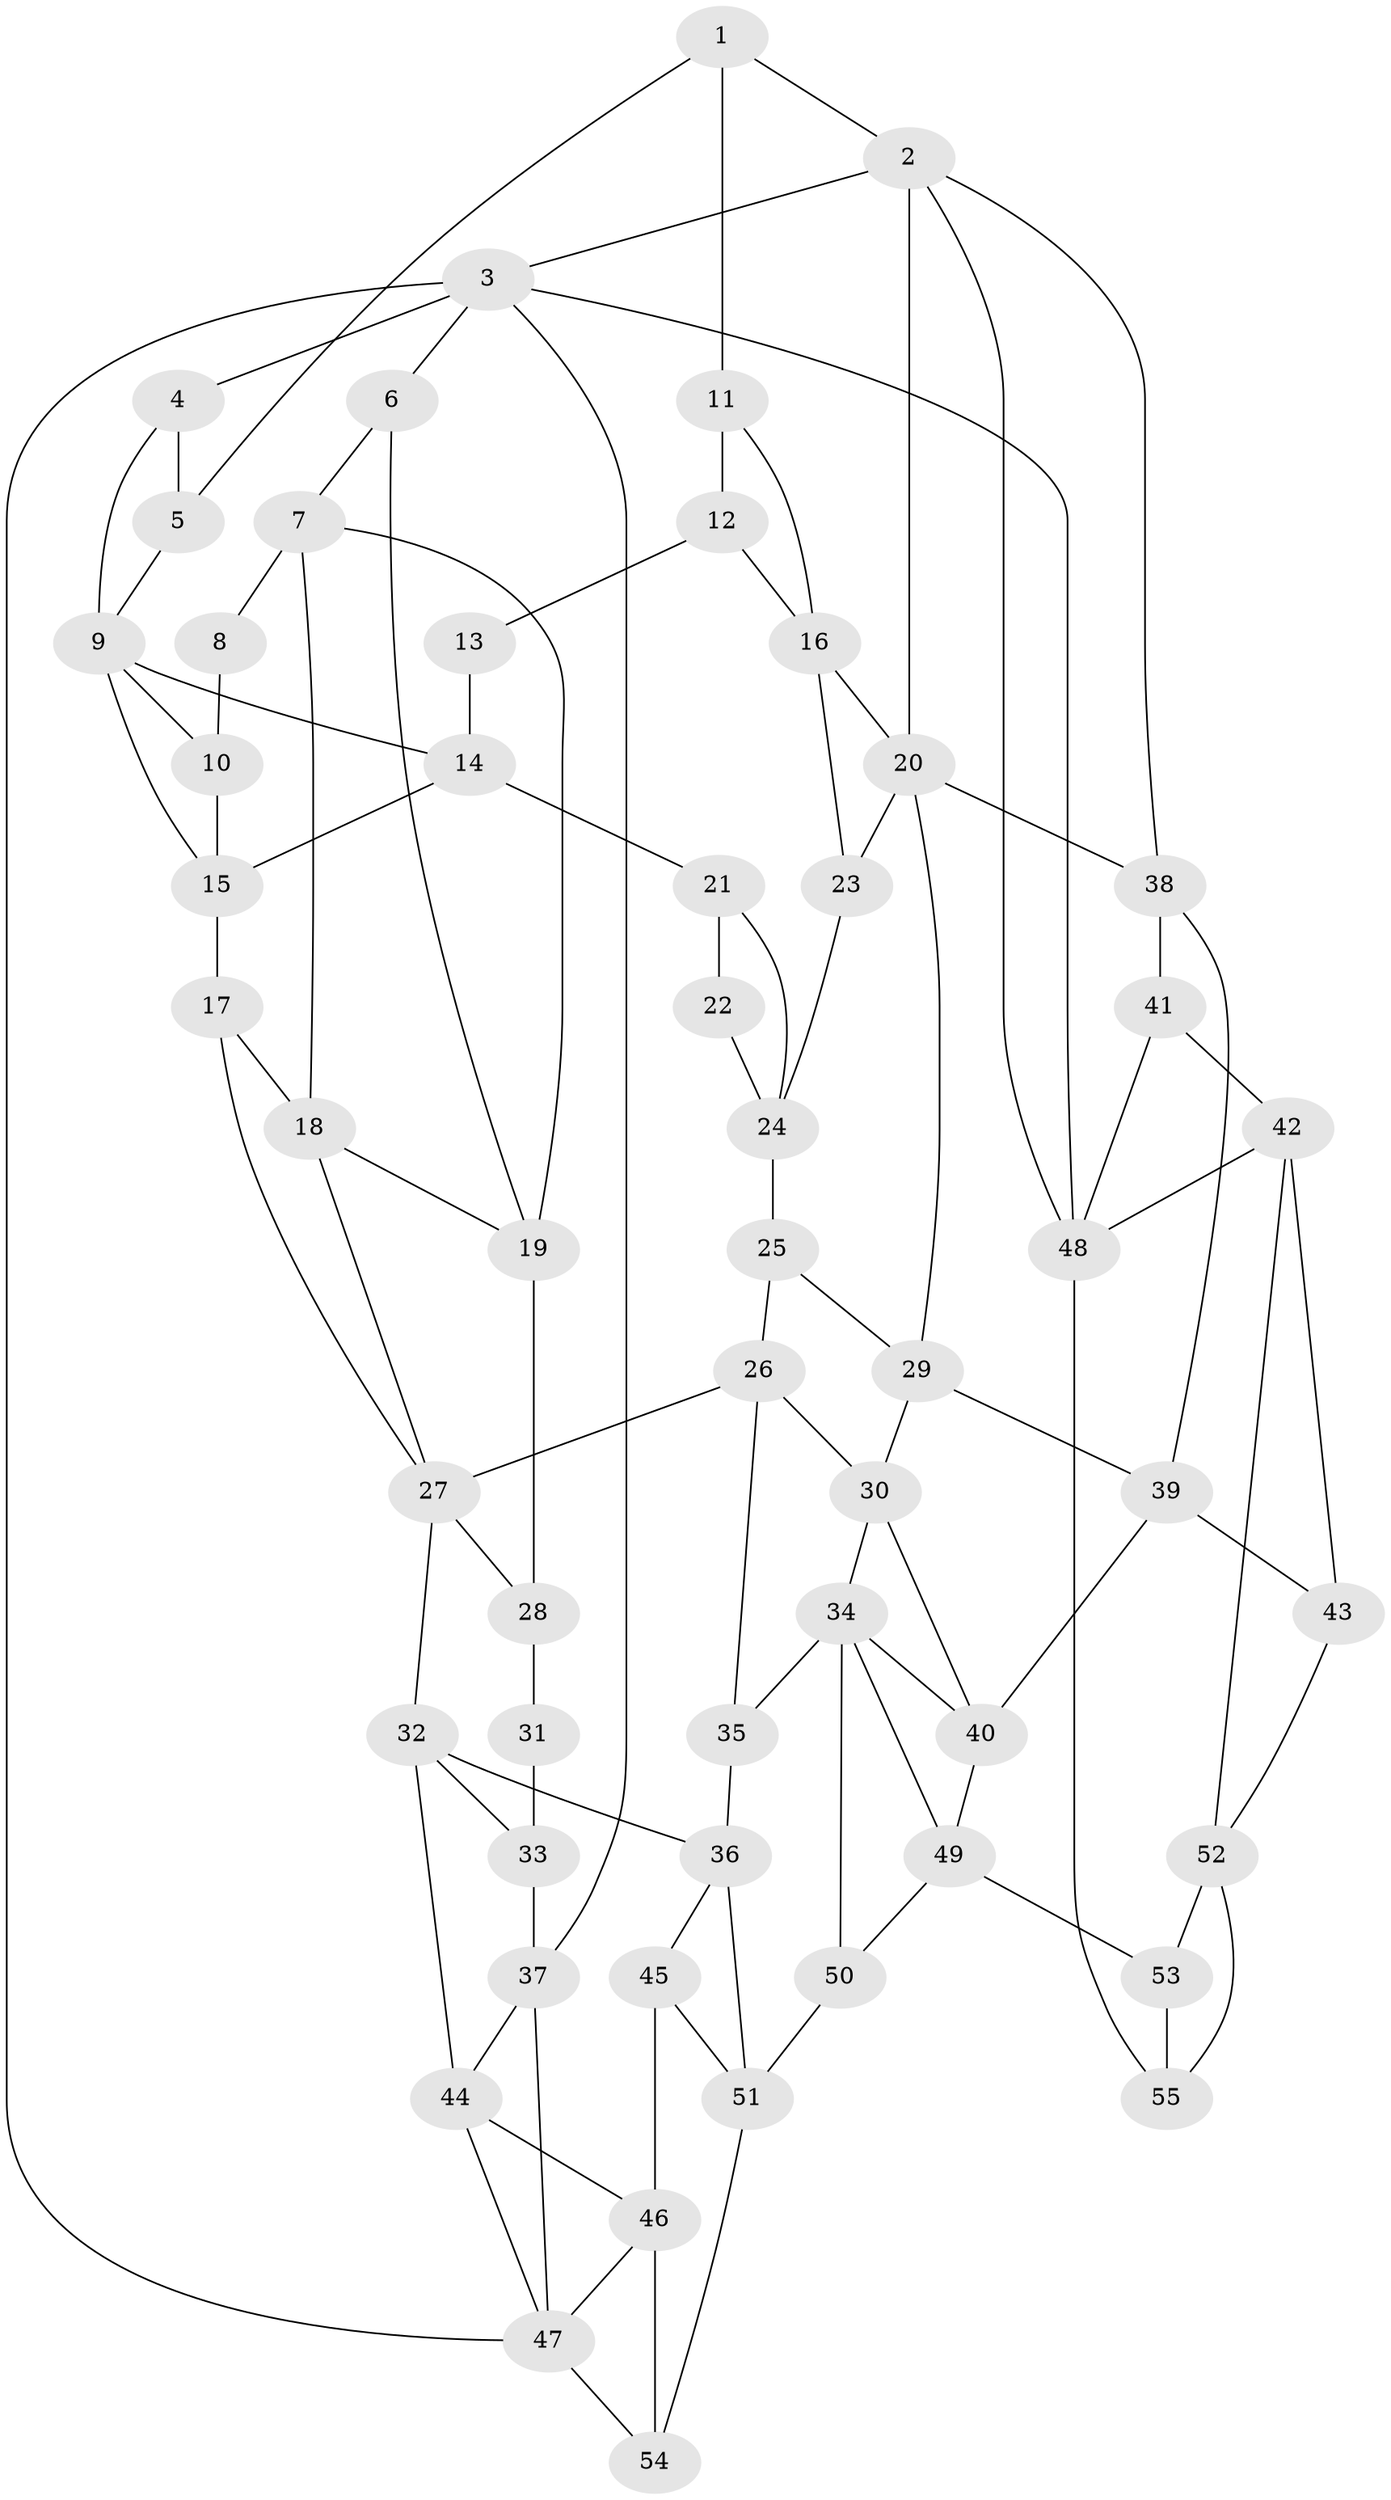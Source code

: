 // original degree distribution, {3: 0.022058823529411766, 5: 0.47794117647058826, 6: 0.25, 4: 0.25}
// Generated by graph-tools (version 1.1) at 2025/54/03/04/25 22:54:15]
// undirected, 55 vertices, 100 edges
graph export_dot {
  node [color=gray90,style=filled];
  1;
  2;
  3;
  4;
  5;
  6;
  7;
  8;
  9;
  10;
  11;
  12;
  13;
  14;
  15;
  16;
  17;
  18;
  19;
  20;
  21;
  22;
  23;
  24;
  25;
  26;
  27;
  28;
  29;
  30;
  31;
  32;
  33;
  34;
  35;
  36;
  37;
  38;
  39;
  40;
  41;
  42;
  43;
  44;
  45;
  46;
  47;
  48;
  49;
  50;
  51;
  52;
  53;
  54;
  55;
  1 -- 2 [weight=1.0];
  1 -- 5 [weight=1.0];
  1 -- 11 [weight=2.0];
  2 -- 3 [weight=1.0];
  2 -- 20 [weight=1.0];
  2 -- 38 [weight=1.0];
  2 -- 48 [weight=1.0];
  3 -- 4 [weight=1.0];
  3 -- 6 [weight=1.0];
  3 -- 37 [weight=1.0];
  3 -- 47 [weight=1.0];
  3 -- 48 [weight=1.0];
  4 -- 5 [weight=1.0];
  4 -- 9 [weight=1.0];
  5 -- 9 [weight=1.0];
  6 -- 7 [weight=1.0];
  6 -- 19 [weight=1.0];
  7 -- 8 [weight=2.0];
  7 -- 18 [weight=1.0];
  7 -- 19 [weight=2.0];
  8 -- 10 [weight=1.0];
  9 -- 10 [weight=1.0];
  9 -- 14 [weight=1.0];
  9 -- 15 [weight=2.0];
  10 -- 15 [weight=1.0];
  11 -- 12 [weight=2.0];
  11 -- 16 [weight=1.0];
  12 -- 13 [weight=2.0];
  12 -- 16 [weight=2.0];
  13 -- 14 [weight=1.0];
  14 -- 15 [weight=1.0];
  14 -- 21 [weight=1.0];
  15 -- 17 [weight=2.0];
  16 -- 20 [weight=1.0];
  16 -- 23 [weight=1.0];
  17 -- 18 [weight=1.0];
  17 -- 27 [weight=1.0];
  18 -- 19 [weight=1.0];
  18 -- 27 [weight=1.0];
  19 -- 28 [weight=2.0];
  20 -- 23 [weight=1.0];
  20 -- 29 [weight=1.0];
  20 -- 38 [weight=1.0];
  21 -- 22 [weight=1.0];
  21 -- 24 [weight=1.0];
  22 -- 24 [weight=1.0];
  23 -- 24 [weight=1.0];
  24 -- 25 [weight=2.0];
  25 -- 26 [weight=2.0];
  25 -- 29 [weight=1.0];
  26 -- 27 [weight=2.0];
  26 -- 30 [weight=1.0];
  26 -- 35 [weight=1.0];
  27 -- 28 [weight=1.0];
  27 -- 32 [weight=1.0];
  28 -- 31 [weight=2.0];
  29 -- 30 [weight=1.0];
  29 -- 39 [weight=1.0];
  30 -- 34 [weight=1.0];
  30 -- 40 [weight=1.0];
  31 -- 33 [weight=2.0];
  32 -- 33 [weight=1.0];
  32 -- 36 [weight=1.0];
  32 -- 44 [weight=1.0];
  33 -- 37 [weight=2.0];
  34 -- 35 [weight=2.0];
  34 -- 40 [weight=1.0];
  34 -- 49 [weight=1.0];
  34 -- 50 [weight=1.0];
  35 -- 36 [weight=1.0];
  36 -- 45 [weight=1.0];
  36 -- 51 [weight=1.0];
  37 -- 44 [weight=1.0];
  37 -- 47 [weight=2.0];
  38 -- 39 [weight=1.0];
  38 -- 41 [weight=2.0];
  39 -- 40 [weight=1.0];
  39 -- 43 [weight=1.0];
  40 -- 49 [weight=1.0];
  41 -- 42 [weight=3.0];
  41 -- 48 [weight=1.0];
  42 -- 43 [weight=1.0];
  42 -- 48 [weight=1.0];
  42 -- 52 [weight=1.0];
  43 -- 52 [weight=1.0];
  44 -- 46 [weight=1.0];
  44 -- 47 [weight=1.0];
  45 -- 46 [weight=3.0];
  45 -- 51 [weight=2.0];
  46 -- 47 [weight=1.0];
  46 -- 54 [weight=1.0];
  47 -- 54 [weight=1.0];
  48 -- 55 [weight=1.0];
  49 -- 50 [weight=2.0];
  49 -- 53 [weight=2.0];
  50 -- 51 [weight=2.0];
  51 -- 54 [weight=1.0];
  52 -- 53 [weight=3.0];
  52 -- 55 [weight=1.0];
  53 -- 55 [weight=1.0];
}

